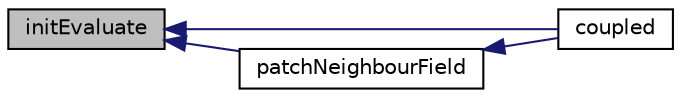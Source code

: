 digraph "initEvaluate"
{
  bgcolor="transparent";
  edge [fontname="Helvetica",fontsize="10",labelfontname="Helvetica",labelfontsize="10"];
  node [fontname="Helvetica",fontsize="10",shape=record];
  rankdir="LR";
  Node345 [label="initEvaluate",height=0.2,width=0.4,color="black", fillcolor="grey75", style="filled", fontcolor="black"];
  Node345 -> Node346 [dir="back",color="midnightblue",fontsize="10",style="solid",fontname="Helvetica"];
  Node346 [label="coupled",height=0.2,width=0.4,color="black",URL="$a22833.html#a39c01db0e66d00fe0621a0c7e5fc4ead",tooltip="Return true if running parallel. "];
  Node345 -> Node347 [dir="back",color="midnightblue",fontsize="10",style="solid",fontname="Helvetica"];
  Node347 [label="patchNeighbourField",height=0.2,width=0.4,color="black",URL="$a22833.html#ae9b3d13a6c322e4b3132078e6883e9cf",tooltip="Return neighbour field given internal field. "];
  Node347 -> Node346 [dir="back",color="midnightblue",fontsize="10",style="solid",fontname="Helvetica"];
}

